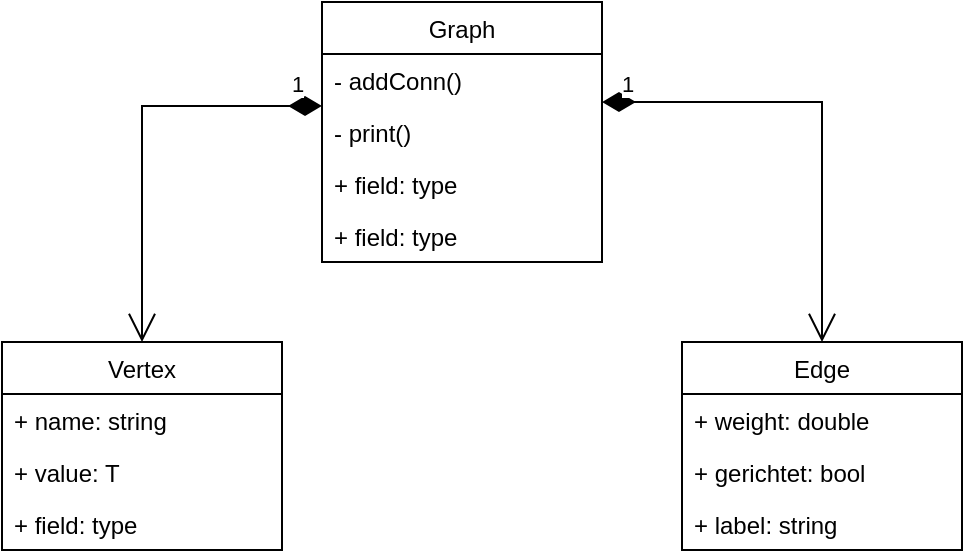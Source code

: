 <mxfile version="20.8.23"><diagram id="92FvGF3y8UjHKnCXAW17" name="Page-1"><mxGraphModel dx="1434" dy="888" grid="1" gridSize="10" guides="1" tooltips="1" connect="1" arrows="1" fold="1" page="1" pageScale="1" pageWidth="827" pageHeight="1169" math="0" shadow="0"><root><mxCell id="0"/><mxCell id="1" parent="0"/><mxCell id="0E3atrhn8F7RH_36QUGd-1" value="Graph" style="swimlane;fontStyle=0;childLayout=stackLayout;horizontal=1;startSize=26;fillColor=none;horizontalStack=0;resizeParent=1;resizeParentMax=0;resizeLast=0;collapsible=1;marginBottom=0;" vertex="1" parent="1"><mxGeometry x="250" y="290" width="140" height="130" as="geometry"/></mxCell><mxCell id="0E3atrhn8F7RH_36QUGd-2" value="- addConn()" style="text;strokeColor=none;fillColor=none;align=left;verticalAlign=top;spacingLeft=4;spacingRight=4;overflow=hidden;rotatable=0;points=[[0,0.5],[1,0.5]];portConstraint=eastwest;" vertex="1" parent="0E3atrhn8F7RH_36QUGd-1"><mxGeometry y="26" width="140" height="26" as="geometry"/></mxCell><mxCell id="0E3atrhn8F7RH_36QUGd-15" value="- print()" style="text;strokeColor=none;fillColor=none;align=left;verticalAlign=top;spacingLeft=4;spacingRight=4;overflow=hidden;rotatable=0;points=[[0,0.5],[1,0.5]];portConstraint=eastwest;" vertex="1" parent="0E3atrhn8F7RH_36QUGd-1"><mxGeometry y="52" width="140" height="26" as="geometry"/></mxCell><mxCell id="0E3atrhn8F7RH_36QUGd-3" value="+ field: type" style="text;strokeColor=none;fillColor=none;align=left;verticalAlign=top;spacingLeft=4;spacingRight=4;overflow=hidden;rotatable=0;points=[[0,0.5],[1,0.5]];portConstraint=eastwest;" vertex="1" parent="0E3atrhn8F7RH_36QUGd-1"><mxGeometry y="78" width="140" height="26" as="geometry"/></mxCell><mxCell id="0E3atrhn8F7RH_36QUGd-4" value="+ field: type" style="text;strokeColor=none;fillColor=none;align=left;verticalAlign=top;spacingLeft=4;spacingRight=4;overflow=hidden;rotatable=0;points=[[0,0.5],[1,0.5]];portConstraint=eastwest;" vertex="1" parent="0E3atrhn8F7RH_36QUGd-1"><mxGeometry y="104" width="140" height="26" as="geometry"/></mxCell><mxCell id="0E3atrhn8F7RH_36QUGd-5" value="Vertex" style="swimlane;fontStyle=0;childLayout=stackLayout;horizontal=1;startSize=26;fillColor=none;horizontalStack=0;resizeParent=1;resizeParentMax=0;resizeLast=0;collapsible=1;marginBottom=0;" vertex="1" parent="1"><mxGeometry x="90" y="460" width="140" height="104" as="geometry"/></mxCell><mxCell id="0E3atrhn8F7RH_36QUGd-6" value="+ name: string" style="text;strokeColor=none;fillColor=none;align=left;verticalAlign=top;spacingLeft=4;spacingRight=4;overflow=hidden;rotatable=0;points=[[0,0.5],[1,0.5]];portConstraint=eastwest;" vertex="1" parent="0E3atrhn8F7RH_36QUGd-5"><mxGeometry y="26" width="140" height="26" as="geometry"/></mxCell><mxCell id="0E3atrhn8F7RH_36QUGd-7" value="+ value: T" style="text;strokeColor=none;fillColor=none;align=left;verticalAlign=top;spacingLeft=4;spacingRight=4;overflow=hidden;rotatable=0;points=[[0,0.5],[1,0.5]];portConstraint=eastwest;" vertex="1" parent="0E3atrhn8F7RH_36QUGd-5"><mxGeometry y="52" width="140" height="26" as="geometry"/></mxCell><mxCell id="0E3atrhn8F7RH_36QUGd-8" value="+ field: type" style="text;strokeColor=none;fillColor=none;align=left;verticalAlign=top;spacingLeft=4;spacingRight=4;overflow=hidden;rotatable=0;points=[[0,0.5],[1,0.5]];portConstraint=eastwest;" vertex="1" parent="0E3atrhn8F7RH_36QUGd-5"><mxGeometry y="78" width="140" height="26" as="geometry"/></mxCell><mxCell id="0E3atrhn8F7RH_36QUGd-9" value="Edge" style="swimlane;fontStyle=0;childLayout=stackLayout;horizontal=1;startSize=26;fillColor=none;horizontalStack=0;resizeParent=1;resizeParentMax=0;resizeLast=0;collapsible=1;marginBottom=0;" vertex="1" parent="1"><mxGeometry x="430" y="460" width="140" height="104" as="geometry"/></mxCell><mxCell id="0E3atrhn8F7RH_36QUGd-10" value="+ weight: double" style="text;strokeColor=none;fillColor=none;align=left;verticalAlign=top;spacingLeft=4;spacingRight=4;overflow=hidden;rotatable=0;points=[[0,0.5],[1,0.5]];portConstraint=eastwest;" vertex="1" parent="0E3atrhn8F7RH_36QUGd-9"><mxGeometry y="26" width="140" height="26" as="geometry"/></mxCell><mxCell id="0E3atrhn8F7RH_36QUGd-11" value="+ gerichtet: bool" style="text;strokeColor=none;fillColor=none;align=left;verticalAlign=top;spacingLeft=4;spacingRight=4;overflow=hidden;rotatable=0;points=[[0,0.5],[1,0.5]];portConstraint=eastwest;" vertex="1" parent="0E3atrhn8F7RH_36QUGd-9"><mxGeometry y="52" width="140" height="26" as="geometry"/></mxCell><mxCell id="0E3atrhn8F7RH_36QUGd-12" value="+ label: string" style="text;strokeColor=none;fillColor=none;align=left;verticalAlign=top;spacingLeft=4;spacingRight=4;overflow=hidden;rotatable=0;points=[[0,0.5],[1,0.5]];portConstraint=eastwest;" vertex="1" parent="0E3atrhn8F7RH_36QUGd-9"><mxGeometry y="78" width="140" height="26" as="geometry"/></mxCell><mxCell id="0E3atrhn8F7RH_36QUGd-13" value="1" style="endArrow=open;html=1;endSize=12;startArrow=diamondThin;startSize=14;startFill=1;edgeStyle=orthogonalEdgeStyle;align=left;verticalAlign=bottom;rounded=0;" edge="1" parent="1" source="0E3atrhn8F7RH_36QUGd-1" target="0E3atrhn8F7RH_36QUGd-5"><mxGeometry x="-0.832" y="-2" relative="1" as="geometry"><mxPoint x="230" y="330" as="sourcePoint"/><mxPoint x="320" y="390" as="targetPoint"/><Array as="points"><mxPoint x="160" y="342"/></Array><mxPoint as="offset"/></mxGeometry></mxCell><mxCell id="0E3atrhn8F7RH_36QUGd-14" value="1" style="endArrow=open;html=1;endSize=12;startArrow=diamondThin;startSize=14;startFill=1;edgeStyle=orthogonalEdgeStyle;align=left;verticalAlign=bottom;rounded=0;" edge="1" parent="1" source="0E3atrhn8F7RH_36QUGd-1" target="0E3atrhn8F7RH_36QUGd-9"><mxGeometry x="-0.931" relative="1" as="geometry"><mxPoint x="260" y="352" as="sourcePoint"/><mxPoint x="200" y="530" as="targetPoint"/><Array as="points"><mxPoint x="500" y="340"/></Array><mxPoint as="offset"/></mxGeometry></mxCell></root></mxGraphModel></diagram></mxfile>